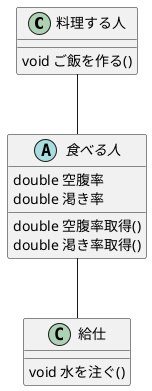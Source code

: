 @startuml

class 料理する人 {
    void ご飯を作る()
}

abstract class 食べる人 {
    double 空腹率
    double 渇き率
    double 空腹率取得()
    double 渇き率取得()
}

class 給仕 {
    void 水を注ぐ()
}


食べる人 -- 給仕
料理する人 -- 食べる人

@enduml
